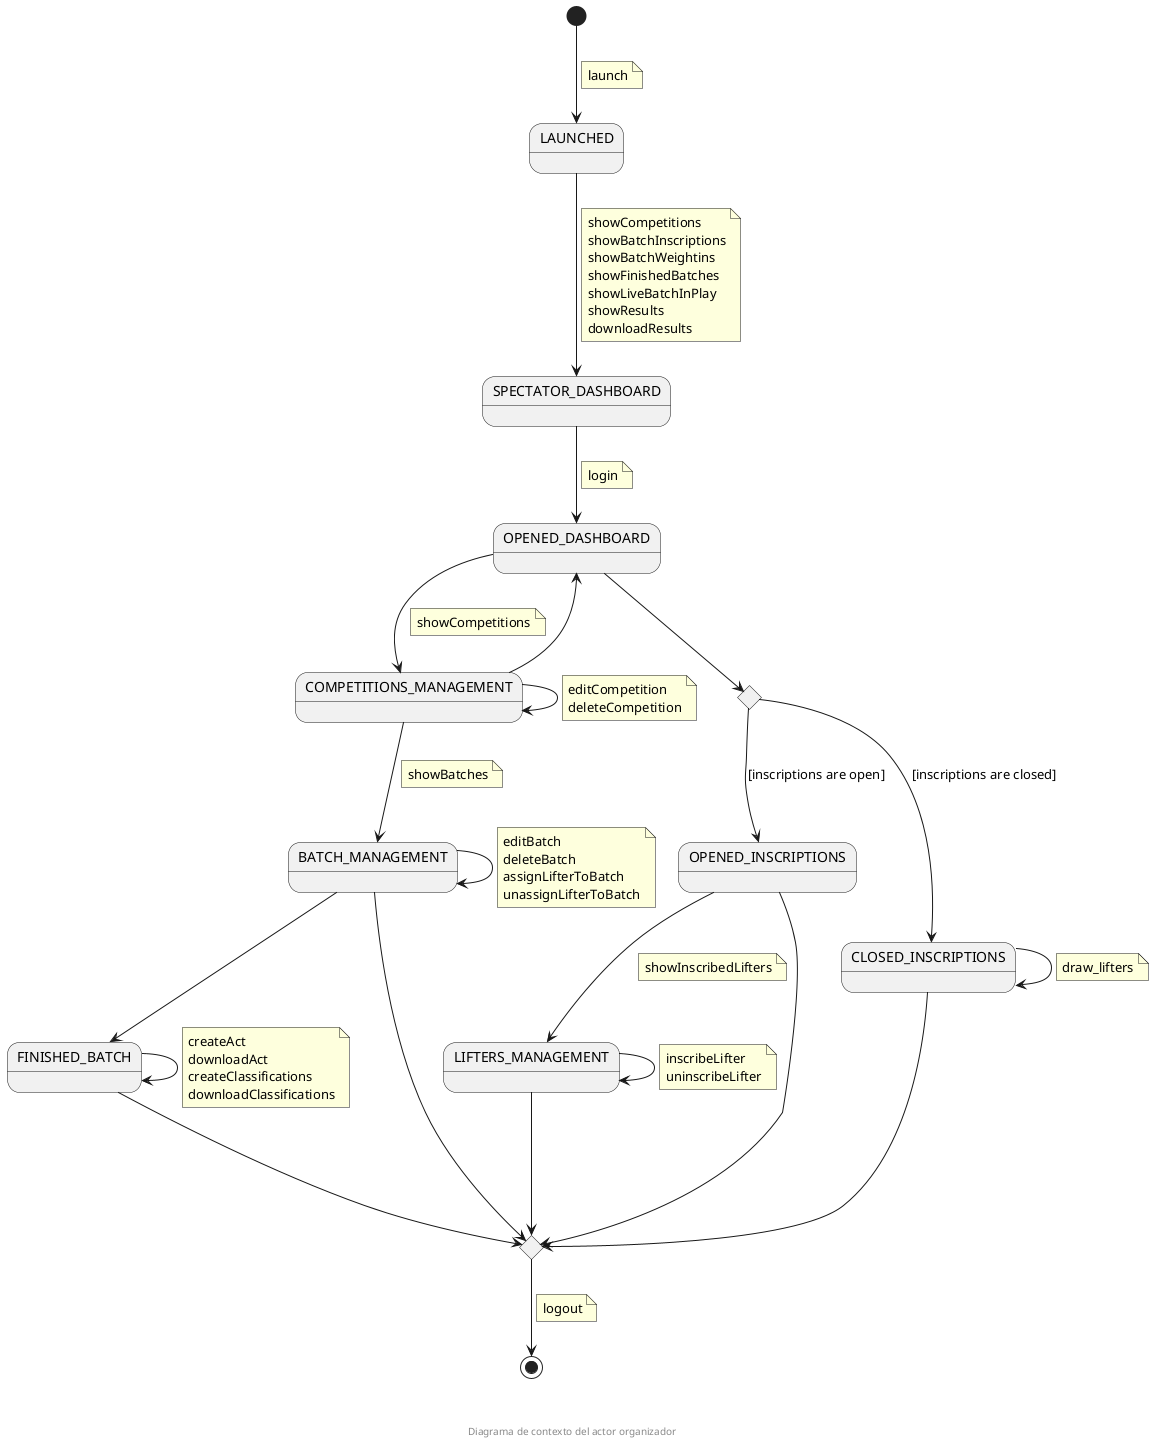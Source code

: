@startuml
state LAUNCHED
state SPECTATOR_DASHBOARD
state OPENED_DASHBOARD
state OPENED_INSCRIPTIONS
state COMPETITIONS_MANAGEMENT
state LIFTERS_MANAGEMENT
state BATCH_MANAGEMENT
state FINISHED_BATCH
state logoutChoice <<choice>>
state areInscriptionsClosed <<choice>>

[*] --> LAUNCHED
note on link
  launch
end note

LAUNCHED --> SPECTATOR_DASHBOARD
note on link
  showCompetitions
  showBatchInscriptions
  showBatchWeightins
  showFinishedBatches
  showLiveBatchInPlay
  showResults
  downloadResults
end note

SPECTATOR_DASHBOARD --> OPENED_DASHBOARD
note on link
  login
end note


LIFTERS_MANAGEMENT --> LIFTERS_MANAGEMENT
note on link
  inscribeLifter
  uninscribeLifter
end note


OPENED_INSCRIPTIONS --> LIFTERS_MANAGEMENT
note on link
  showInscribedLifters
end note

CLOSED_INSCRIPTIONS --> CLOSED_INSCRIPTIONS
note on link
  draw_lifters
end note


OPENED_DASHBOARD --> COMPETITIONS_MANAGEMENT
note on link
  showCompetitions
end note

COMPETITIONS_MANAGEMENT --> OPENED_DASHBOARD
COMPETITIONS_MANAGEMENT --> COMPETITIONS_MANAGEMENT
note on link
  editCompetition
  deleteCompetition
end note

COMPETITIONS_MANAGEMENT --> BATCH_MANAGEMENT
note on link
  showBatches
end note

BATCH_MANAGEMENT --> BATCH_MANAGEMENT
note on link
  editBatch
  deleteBatch
  assignLifterToBatch
  unassignLifterToBatch
end note

FINISHED_BATCH --> FINISHED_BATCH
note on link
 createAct
 downloadAct
 createClassifications
 downloadClassifications
end note

BATCH_MANAGEMENT --> FINISHED_BATCH

OPENED_INSCRIPTIONS ---> logoutChoice
LIFTERS_MANAGEMENT ---> logoutChoice
CLOSED_INSCRIPTIONS ---> logoutChoice
BATCH_MANAGEMENT ---> logoutChoice
FINISHED_BATCH ---> logoutChoice

OPENED_DASHBOARD --> areInscriptionsClosed
areInscriptionsClosed --> CLOSED_INSCRIPTIONS : [inscriptions are closed]
areInscriptionsClosed --> OPENED_INSCRIPTIONS : [inscriptions are open]


logoutChoice --> [*]
note on link
 logout
end note


footer \n\n\n Diagrama de contexto del actor organizador
@enduml